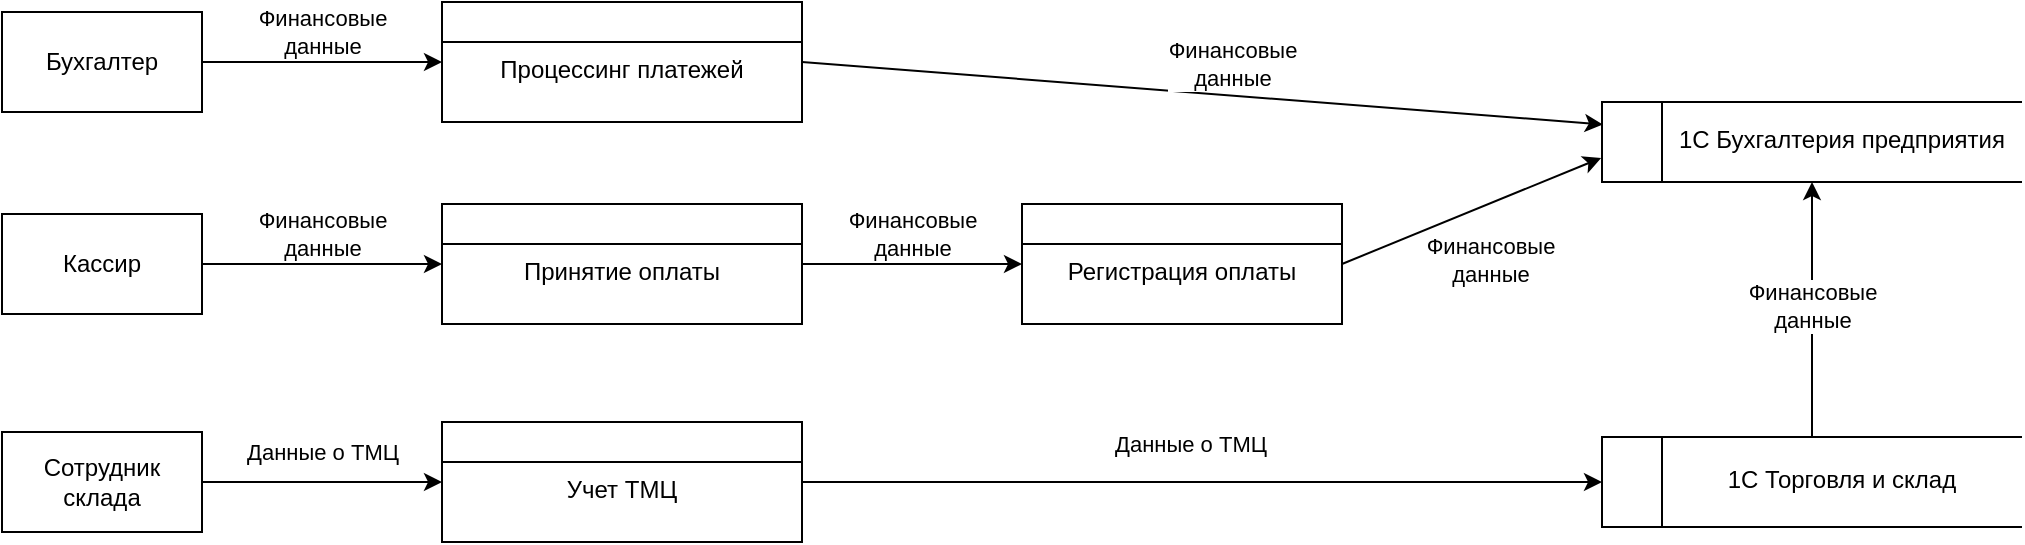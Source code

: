 <mxfile version="25.0.2">
  <diagram name="Страница — 1" id="IUtYhwCcyjEr2NTodREu">
    <mxGraphModel dx="1242" dy="811" grid="1" gridSize="10" guides="1" tooltips="1" connect="1" arrows="1" fold="1" page="1" pageScale="1" pageWidth="1169" pageHeight="827" math="0" shadow="0">
      <root>
        <mxCell id="0" />
        <mxCell id="1" parent="0" />
        <mxCell id="yUloE6ZXeHNK3EWoJ5NP-1" value="" style="html=1;dashed=0;whiteSpace=wrap;shape=mxgraph.dfd.dataStoreID;align=left;spacingLeft=3;points=[[0,0],[0.5,0],[1,0],[0,0.5],[1,0.5],[0,1],[0.5,1],[1,1]];" parent="1" vertex="1">
          <mxGeometry x="870" y="310" width="210" height="40" as="geometry" />
        </mxCell>
        <mxCell id="yUloE6ZXeHNK3EWoJ5NP-2" value="" style="swimlane;fontStyle=0;childLayout=stackLayout;horizontal=1;startSize=20;fillColor=#ffffff;horizontalStack=0;resizeParent=1;resizeParentMax=0;resizeLast=0;collapsible=0;marginBottom=0;swimlaneFillColor=#ffffff;rounded=0;" parent="1" vertex="1">
          <mxGeometry x="290" y="260" width="180" height="60" as="geometry" />
        </mxCell>
        <mxCell id="yUloE6ZXeHNK3EWoJ5NP-3" value="Процессинг платежей" style="text;whiteSpace=wrap;align=center;" parent="yUloE6ZXeHNK3EWoJ5NP-2" vertex="1">
          <mxGeometry y="20" width="180" height="40" as="geometry" />
        </mxCell>
        <mxCell id="yUloE6ZXeHNK3EWoJ5NP-4" value="Бухгалтер" style="html=1;dashed=0;whiteSpace=wrap;rounded=0;" parent="1" vertex="1">
          <mxGeometry x="70" y="265" width="100" height="50" as="geometry" />
        </mxCell>
        <mxCell id="yUloE6ZXeHNK3EWoJ5NP-5" value="Финансовые&lt;div&gt;данные&lt;/div&gt;" style="endArrow=classic;html=1;rounded=0;exitX=1;exitY=0.5;exitDx=0;exitDy=0;entryX=0;entryY=0.5;entryDx=0;entryDy=0;" parent="1" source="yUloE6ZXeHNK3EWoJ5NP-4" target="yUloE6ZXeHNK3EWoJ5NP-2" edge="1">
          <mxGeometry y="15" width="50" height="50" relative="1" as="geometry">
            <mxPoint x="410" y="375" as="sourcePoint" />
            <mxPoint x="460" y="325" as="targetPoint" />
            <mxPoint as="offset" />
          </mxGeometry>
        </mxCell>
        <mxCell id="yUloE6ZXeHNK3EWoJ5NP-6" value="1C Бухгалтерия предприятия" style="text;whiteSpace=wrap;align=center;" parent="1" vertex="1">
          <mxGeometry x="900" y="315" width="180" height="30" as="geometry" />
        </mxCell>
        <mxCell id="yUloE6ZXeHNK3EWoJ5NP-7" value="Финансовые&lt;div&gt;данные&lt;/div&gt;" style="endArrow=classic;html=1;rounded=0;exitX=1;exitY=0.25;exitDx=0;exitDy=0;entryX=0.002;entryY=0.281;entryDx=0;entryDy=0;entryPerimeter=0;" parent="1" source="yUloE6ZXeHNK3EWoJ5NP-3" target="yUloE6ZXeHNK3EWoJ5NP-1" edge="1">
          <mxGeometry x="0.068" y="16" width="50" height="50" relative="1" as="geometry">
            <mxPoint x="470" y="125" as="sourcePoint" />
            <mxPoint x="600" y="125" as="targetPoint" />
            <mxPoint as="offset" />
          </mxGeometry>
        </mxCell>
        <mxCell id="yUloE6ZXeHNK3EWoJ5NP-8" value="" style="html=1;dashed=0;whiteSpace=wrap;shape=mxgraph.dfd.dataStoreID;align=left;spacingLeft=3;points=[[0,0],[0.5,0],[1,0],[0,0.5],[1,0.5],[0,1],[0.5,1],[1,1]];" parent="1" vertex="1">
          <mxGeometry x="870" y="477.5" width="210" height="45" as="geometry" />
        </mxCell>
        <mxCell id="yUloE6ZXeHNK3EWoJ5NP-9" value="" style="swimlane;fontStyle=0;childLayout=stackLayout;horizontal=1;startSize=20;fillColor=#ffffff;horizontalStack=0;resizeParent=1;resizeParentMax=0;resizeLast=0;collapsible=0;marginBottom=0;swimlaneFillColor=#ffffff;rounded=0;" parent="1" vertex="1">
          <mxGeometry x="290" y="470" width="180" height="60" as="geometry" />
        </mxCell>
        <mxCell id="yUloE6ZXeHNK3EWoJ5NP-10" value="Учет ТМЦ" style="text;whiteSpace=wrap;align=center;" parent="yUloE6ZXeHNK3EWoJ5NP-9" vertex="1">
          <mxGeometry y="20" width="180" height="40" as="geometry" />
        </mxCell>
        <mxCell id="yUloE6ZXeHNK3EWoJ5NP-11" value="Сотрудник склада" style="html=1;dashed=0;whiteSpace=wrap;rounded=0;" parent="1" vertex="1">
          <mxGeometry x="70" y="475" width="100" height="50" as="geometry" />
        </mxCell>
        <mxCell id="yUloE6ZXeHNK3EWoJ5NP-12" value="Данные о ТМЦ" style="endArrow=classic;html=1;rounded=0;exitX=1;exitY=0.5;exitDx=0;exitDy=0;entryX=0;entryY=0.5;entryDx=0;entryDy=0;" parent="1" source="yUloE6ZXeHNK3EWoJ5NP-11" target="yUloE6ZXeHNK3EWoJ5NP-9" edge="1">
          <mxGeometry y="15" width="50" height="50" relative="1" as="geometry">
            <mxPoint x="410" y="585" as="sourcePoint" />
            <mxPoint x="460" y="535" as="targetPoint" />
            <mxPoint as="offset" />
          </mxGeometry>
        </mxCell>
        <mxCell id="yUloE6ZXeHNK3EWoJ5NP-13" value="1C Торговля и склад" style="text;whiteSpace=wrap;align=center;" parent="1" vertex="1">
          <mxGeometry x="900" y="485" width="180" height="30" as="geometry" />
        </mxCell>
        <mxCell id="yUloE6ZXeHNK3EWoJ5NP-14" value="Данные о ТМЦ" style="endArrow=classic;html=1;rounded=0;exitX=1;exitY=0.25;exitDx=0;exitDy=0;entryX=0;entryY=0.5;entryDx=0;entryDy=0;" parent="1" source="yUloE6ZXeHNK3EWoJ5NP-10" target="yUloE6ZXeHNK3EWoJ5NP-8" edge="1">
          <mxGeometry x="-0.031" y="19" width="50" height="50" relative="1" as="geometry">
            <mxPoint x="470" y="335" as="sourcePoint" />
            <mxPoint x="600" y="335" as="targetPoint" />
            <mxPoint as="offset" />
          </mxGeometry>
        </mxCell>
        <mxCell id="yUloE6ZXeHNK3EWoJ5NP-15" value="" style="swimlane;fontStyle=0;childLayout=stackLayout;horizontal=1;startSize=20;fillColor=#ffffff;horizontalStack=0;resizeParent=1;resizeParentMax=0;resizeLast=0;collapsible=0;marginBottom=0;swimlaneFillColor=#ffffff;rounded=0;" parent="1" vertex="1">
          <mxGeometry x="290" y="361" width="180" height="60" as="geometry" />
        </mxCell>
        <mxCell id="yUloE6ZXeHNK3EWoJ5NP-16" value="Принятие оплаты" style="text;whiteSpace=wrap;align=center;" parent="yUloE6ZXeHNK3EWoJ5NP-15" vertex="1">
          <mxGeometry y="20" width="180" height="40" as="geometry" />
        </mxCell>
        <mxCell id="yUloE6ZXeHNK3EWoJ5NP-17" value="Кассир" style="html=1;dashed=0;whiteSpace=wrap;rounded=0;" parent="1" vertex="1">
          <mxGeometry x="70" y="366" width="100" height="50" as="geometry" />
        </mxCell>
        <mxCell id="yUloE6ZXeHNK3EWoJ5NP-18" value="Финансовые&lt;div&gt;данные&lt;/div&gt;" style="endArrow=classic;html=1;rounded=0;exitX=1;exitY=0.5;exitDx=0;exitDy=0;entryX=0;entryY=0.5;entryDx=0;entryDy=0;" parent="1" source="yUloE6ZXeHNK3EWoJ5NP-17" target="yUloE6ZXeHNK3EWoJ5NP-15" edge="1">
          <mxGeometry y="15" width="50" height="50" relative="1" as="geometry">
            <mxPoint x="410" y="476" as="sourcePoint" />
            <mxPoint x="460" y="426" as="targetPoint" />
            <mxPoint as="offset" />
          </mxGeometry>
        </mxCell>
        <mxCell id="yUloE6ZXeHNK3EWoJ5NP-19" value="Финансовые&lt;div&gt;данные&lt;/div&gt;" style="endArrow=classic;html=1;rounded=0;exitX=1;exitY=0.25;exitDx=0;exitDy=0;entryX=-0.002;entryY=0.699;entryDx=0;entryDy=0;entryPerimeter=0;" parent="1" source="yUloE6ZXeHNK3EWoJ5NP-21" target="yUloE6ZXeHNK3EWoJ5NP-1" edge="1">
          <mxGeometry x="-0.006" y="-26" width="50" height="50" relative="1" as="geometry">
            <mxPoint x="750" y="390" as="sourcePoint" />
            <mxPoint x="880" y="391" as="targetPoint" />
            <mxPoint as="offset" />
          </mxGeometry>
        </mxCell>
        <mxCell id="yUloE6ZXeHNK3EWoJ5NP-20" value="" style="swimlane;fontStyle=0;childLayout=stackLayout;horizontal=1;startSize=20;fillColor=#ffffff;horizontalStack=0;resizeParent=1;resizeParentMax=0;resizeLast=0;collapsible=0;marginBottom=0;swimlaneFillColor=#ffffff;rounded=0;" parent="1" vertex="1">
          <mxGeometry x="580" y="361" width="160" height="60" as="geometry" />
        </mxCell>
        <mxCell id="yUloE6ZXeHNK3EWoJ5NP-21" value="Регистрация оплаты" style="text;whiteSpace=wrap;align=center;" parent="yUloE6ZXeHNK3EWoJ5NP-20" vertex="1">
          <mxGeometry y="20" width="160" height="40" as="geometry" />
        </mxCell>
        <mxCell id="yUloE6ZXeHNK3EWoJ5NP-22" value="Финансовые&lt;div&gt;данные&lt;/div&gt;" style="endArrow=classic;html=1;rounded=0;entryX=0;entryY=0.25;entryDx=0;entryDy=0;exitX=1;exitY=0.25;exitDx=0;exitDy=0;" parent="1" source="yUloE6ZXeHNK3EWoJ5NP-16" target="yUloE6ZXeHNK3EWoJ5NP-21" edge="1">
          <mxGeometry y="15" width="50" height="50" relative="1" as="geometry">
            <mxPoint x="490" y="431" as="sourcePoint" />
            <mxPoint x="570" y="390.55" as="targetPoint" />
            <mxPoint as="offset" />
          </mxGeometry>
        </mxCell>
        <mxCell id="yUloE6ZXeHNK3EWoJ5NP-23" value="Финансовые&lt;div&gt;данные&lt;/div&gt;" style="endArrow=classic;html=1;rounded=0;" parent="1" source="yUloE6ZXeHNK3EWoJ5NP-8" target="yUloE6ZXeHNK3EWoJ5NP-1" edge="1">
          <mxGeometry x="0.037" width="50" height="50" relative="1" as="geometry">
            <mxPoint x="480" y="401" as="sourcePoint" />
            <mxPoint x="1040" y="430" as="targetPoint" />
            <mxPoint as="offset" />
          </mxGeometry>
        </mxCell>
      </root>
    </mxGraphModel>
  </diagram>
</mxfile>
